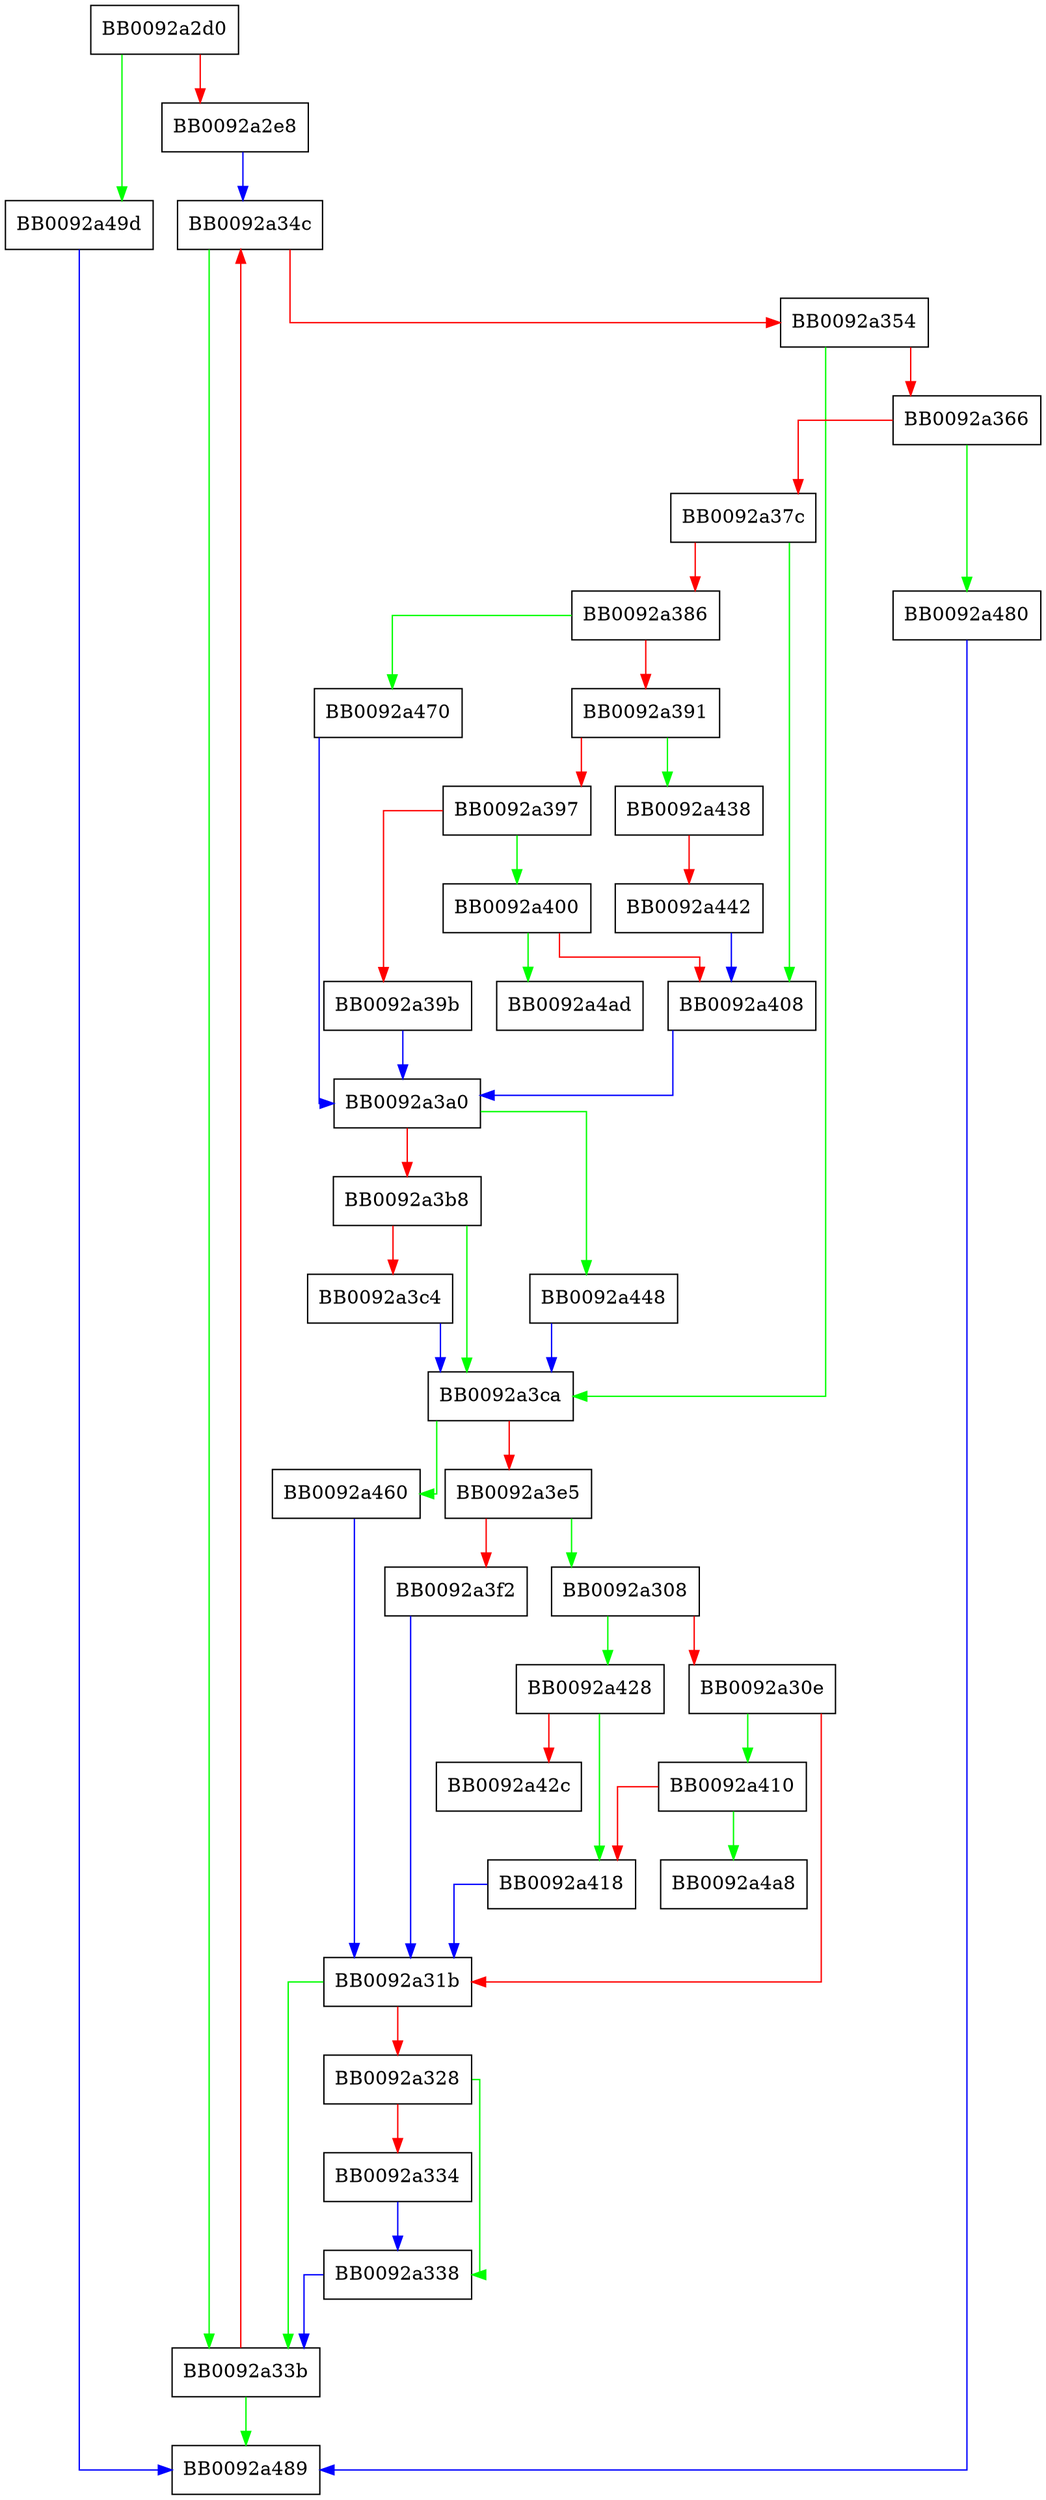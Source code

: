 digraph classify_object_over_fdes {
  node [shape="box"];
  graph [splines=ortho];
  BB0092a2d0 -> BB0092a49d [color="green"];
  BB0092a2d0 -> BB0092a2e8 [color="red"];
  BB0092a2e8 -> BB0092a34c [color="blue"];
  BB0092a308 -> BB0092a428 [color="green"];
  BB0092a308 -> BB0092a30e [color="red"];
  BB0092a30e -> BB0092a410 [color="green"];
  BB0092a30e -> BB0092a31b [color="red"];
  BB0092a31b -> BB0092a33b [color="green"];
  BB0092a31b -> BB0092a328 [color="red"];
  BB0092a328 -> BB0092a338 [color="green"];
  BB0092a328 -> BB0092a334 [color="red"];
  BB0092a334 -> BB0092a338 [color="blue"];
  BB0092a338 -> BB0092a33b [color="blue"];
  BB0092a33b -> BB0092a489 [color="green"];
  BB0092a33b -> BB0092a34c [color="red"];
  BB0092a34c -> BB0092a33b [color="green"];
  BB0092a34c -> BB0092a354 [color="red"];
  BB0092a354 -> BB0092a3ca [color="green"];
  BB0092a354 -> BB0092a366 [color="red"];
  BB0092a366 -> BB0092a480 [color="green"];
  BB0092a366 -> BB0092a37c [color="red"];
  BB0092a37c -> BB0092a408 [color="green"];
  BB0092a37c -> BB0092a386 [color="red"];
  BB0092a386 -> BB0092a470 [color="green"];
  BB0092a386 -> BB0092a391 [color="red"];
  BB0092a391 -> BB0092a438 [color="green"];
  BB0092a391 -> BB0092a397 [color="red"];
  BB0092a397 -> BB0092a400 [color="green"];
  BB0092a397 -> BB0092a39b [color="red"];
  BB0092a39b -> BB0092a3a0 [color="blue"];
  BB0092a3a0 -> BB0092a448 [color="green"];
  BB0092a3a0 -> BB0092a3b8 [color="red"];
  BB0092a3b8 -> BB0092a3ca [color="green"];
  BB0092a3b8 -> BB0092a3c4 [color="red"];
  BB0092a3c4 -> BB0092a3ca [color="blue"];
  BB0092a3ca -> BB0092a460 [color="green"];
  BB0092a3ca -> BB0092a3e5 [color="red"];
  BB0092a3e5 -> BB0092a308 [color="green"];
  BB0092a3e5 -> BB0092a3f2 [color="red"];
  BB0092a3f2 -> BB0092a31b [color="blue"];
  BB0092a400 -> BB0092a4ad [color="green"];
  BB0092a400 -> BB0092a408 [color="red"];
  BB0092a408 -> BB0092a3a0 [color="blue"];
  BB0092a410 -> BB0092a4a8 [color="green"];
  BB0092a410 -> BB0092a418 [color="red"];
  BB0092a418 -> BB0092a31b [color="blue"];
  BB0092a428 -> BB0092a418 [color="green"];
  BB0092a428 -> BB0092a42c [color="red"];
  BB0092a438 -> BB0092a442 [color="red"];
  BB0092a442 -> BB0092a408 [color="blue"];
  BB0092a448 -> BB0092a3ca [color="blue"];
  BB0092a460 -> BB0092a31b [color="blue"];
  BB0092a470 -> BB0092a3a0 [color="blue"];
  BB0092a480 -> BB0092a489 [color="blue"];
  BB0092a49d -> BB0092a489 [color="blue"];
}
